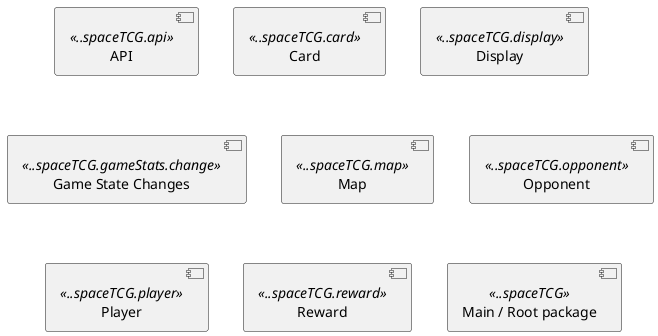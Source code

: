 @startuml


[API] <<..spaceTCG.api>> as api
[Card] <<..spaceTCG.card>> as card
[Display] <<..spaceTCG.display>> as display
[Game State Changes] <<..spaceTCG.gameStats.change>> as change
[Map] <<..spaceTCG.map>> as map
[Opponent] <<..spaceTCG.opponent>> as opponent
[Player] <<..spaceTCG.player>> as player
[Reward] <<..spaceTCG.reward>> as reward
[Main / Root package] <<..spaceTCG>> as main


@enduml